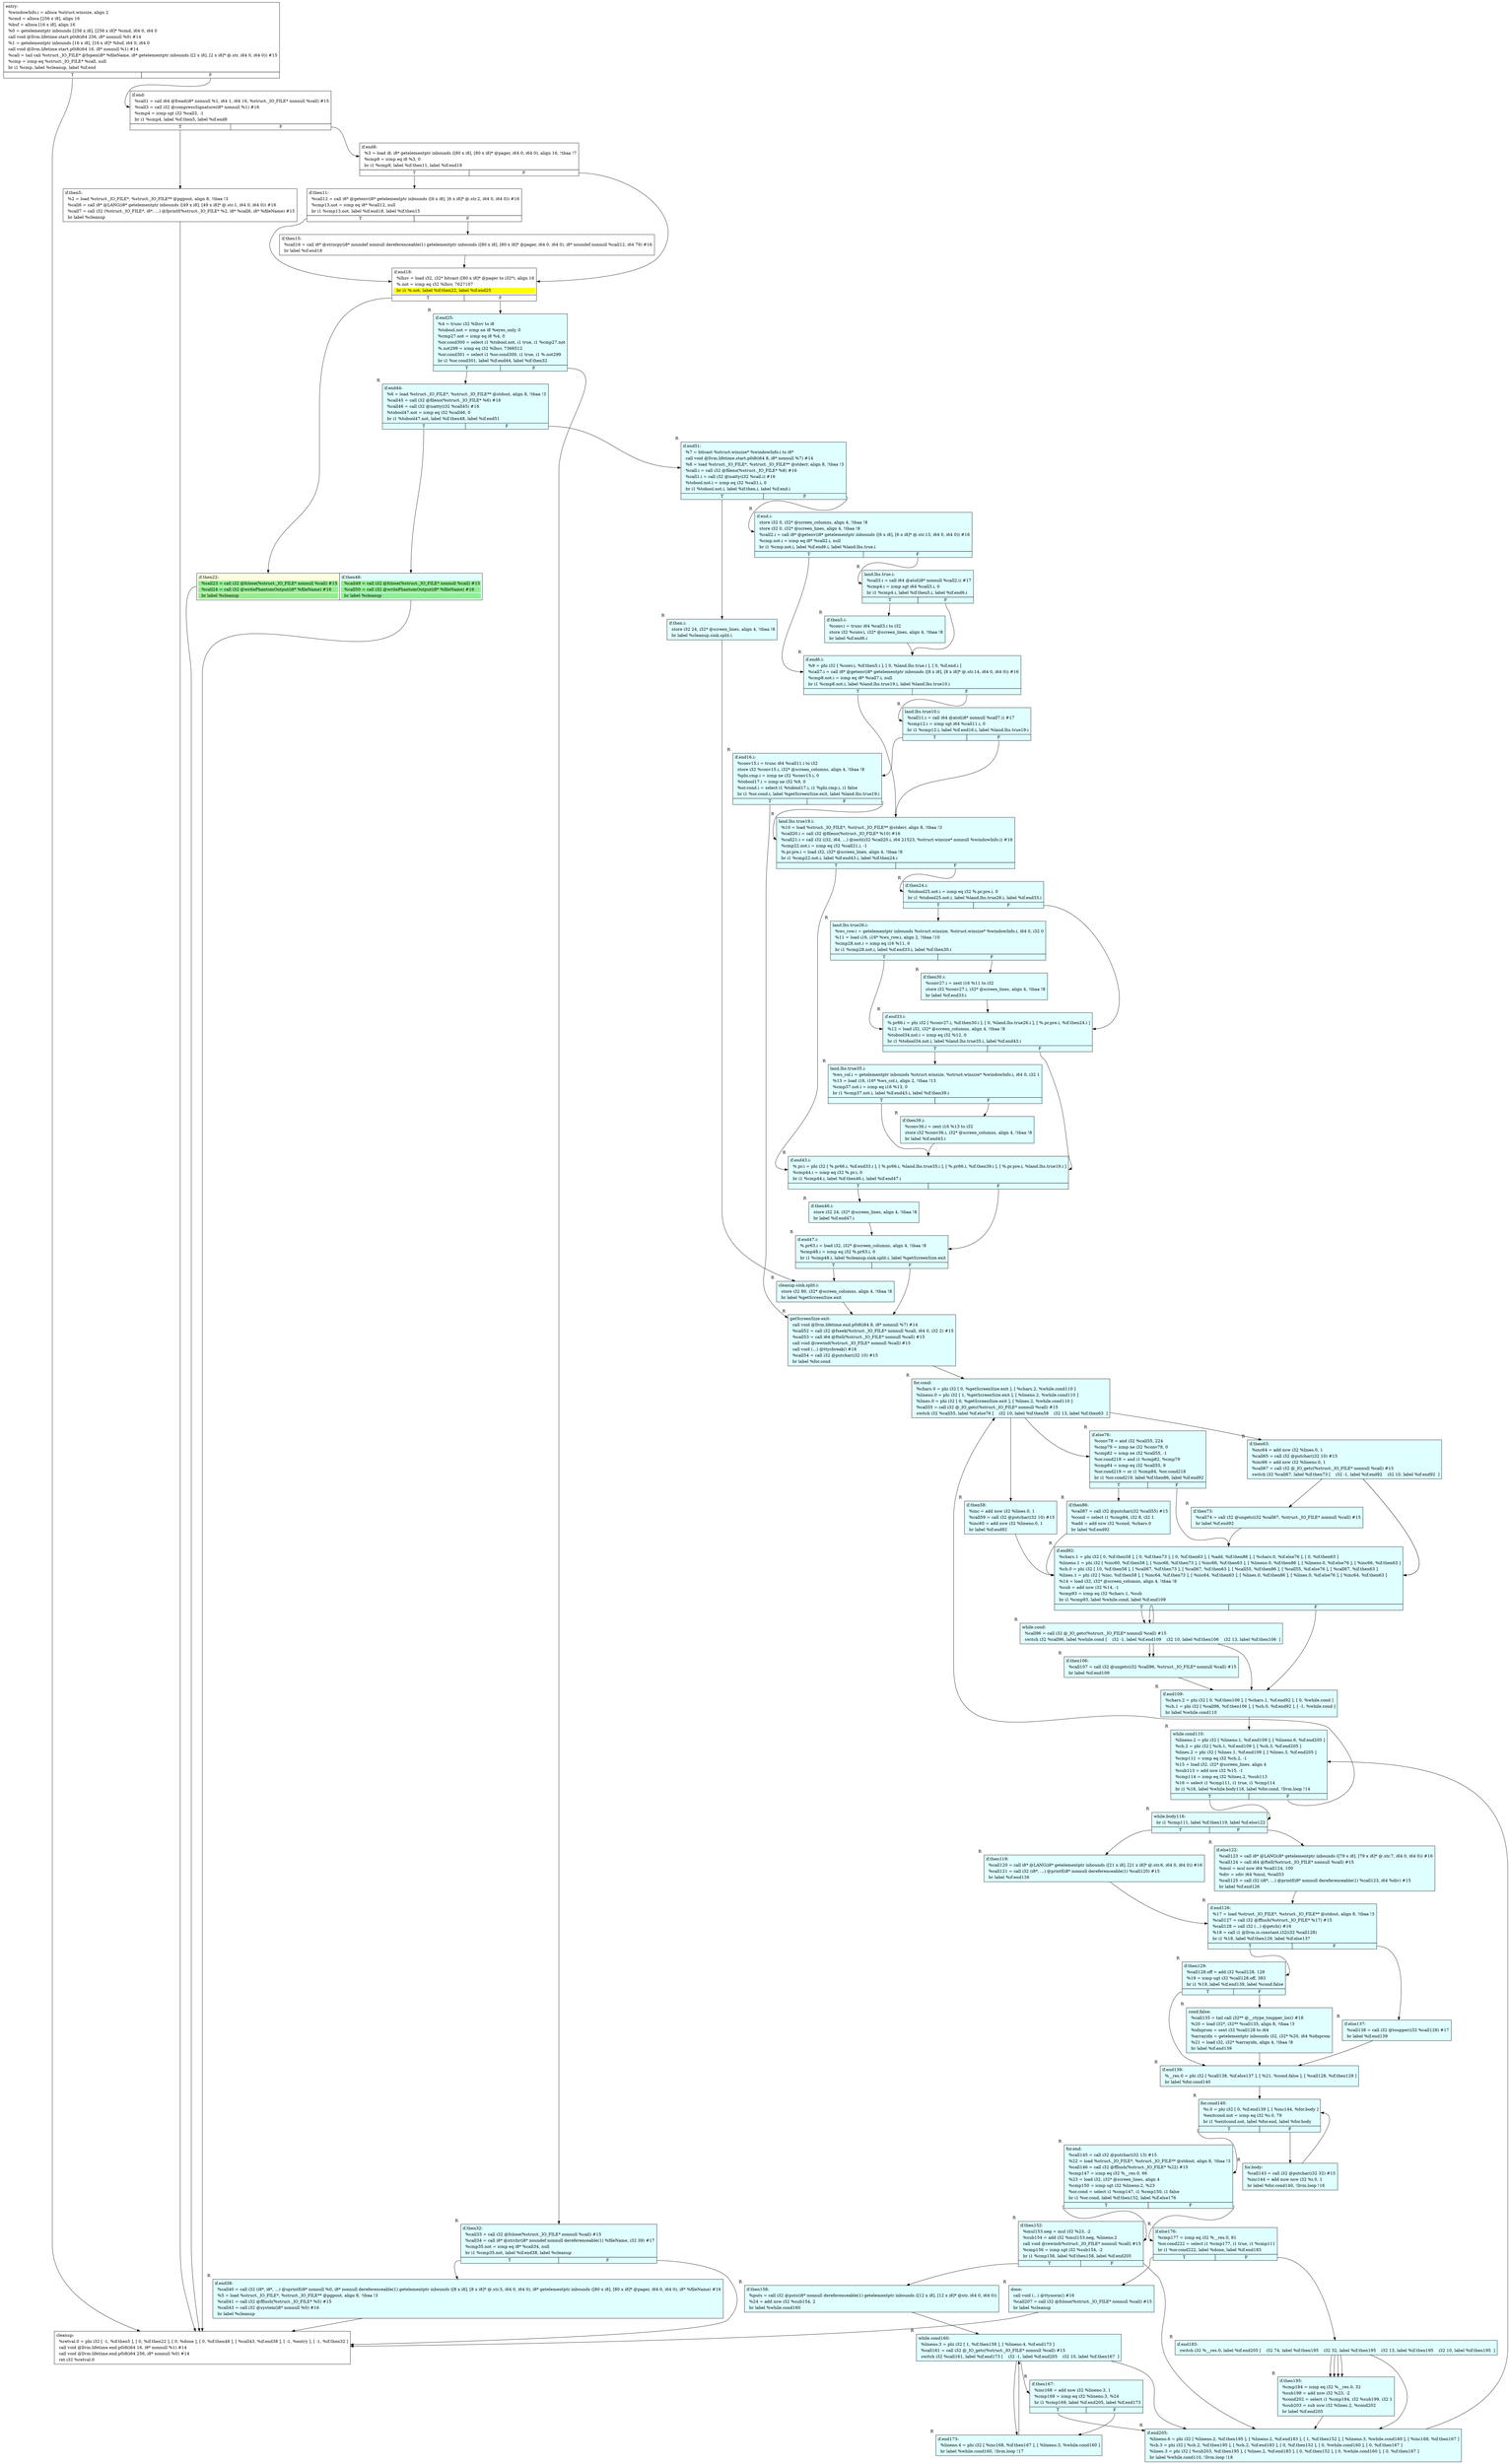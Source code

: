 digraph {
m_bb0 [shape = none, label  = <<table border="0" cellspacing="0">
<tr><td port="f1" border="1" colspan="2"><table bgcolor="LightYellow" border="0">
<tr><td align="left">if.then22:</td></tr>
<tr><td bgcolor="lightgreen" align="left">  %call23 = call i32 @fclose(%struct._IO_FILE* nonnull %call) #15</td></tr>
<tr><td bgcolor="lightgreen" align="left">  %call24 = call i32 @writePhantomOutput(i8* %fileName) #16</td></tr>
<tr><td bgcolor="lightgreen" align="left">  br label %cleanup</td></tr>
</table>
</td>
<td port="f2" border="1" colspan="2"><table bgcolor="LightCyan" border="0">
<tr><td align="left">if.then48:</td></tr>
<tr><td bgcolor="lightgreen" align="left">  %call49 = call i32 @fclose(%struct._IO_FILE* nonnull %call) #15</td></tr>
<tr><td bgcolor="lightgreen" align="left">  %call50 = call i32 @writePhantomOutput(i8* %fileName) #16</td></tr>
<tr><td bgcolor="lightgreen" align="left">  br label %cleanup</td></tr>
</table>
</td></tr>
</table>> ]
f_bb0 [shape = none, label  = <<table  border="0" cellspacing="0">
<tr><td port="f" border="1" colspan="2"><table border="0">
<tr><td align="left">entry:</td></tr>
<tr><td align="left">  %windowInfo.i = alloca %struct.winsize, align 2</td></tr>
<tr><td align="left">  %cmd = alloca [256 x i8], align 16</td></tr>
<tr><td align="left">  %buf = alloca [16 x i8], align 16</td></tr>
<tr><td align="left">  %0 = getelementptr inbounds [256 x i8], [256 x i8]* %cmd, i64 0, i64 0</td></tr>
<tr><td align="left">  call void @llvm.lifetime.start.p0i8(i64 256, i8* nonnull %0) #14</td></tr>
<tr><td align="left">  %1 = getelementptr inbounds [16 x i8], [16 x i8]* %buf, i64 0, i64 0</td></tr>
<tr><td align="left">  call void @llvm.lifetime.start.p0i8(i64 16, i8* nonnull %1) #14</td></tr>
<tr><td align="left">  %call = tail call %struct._IO_FILE* @fopen(i8* %fileName, i8* getelementptr inbounds ([2 x i8], [2 x i8]* @.str, i64 0, i64 0)) #15</td></tr>
<tr><td align="left">  %cmp = icmp eq %struct._IO_FILE* %call, null</td></tr>
<tr><td align="left">  br i1 %cmp, label %cleanup, label %if.end</td></tr>
</table>
</td></tr>
<tr><td border="1" port="fT">T</td><td border="1" port="fF">F</td></tr>
</table>> ]
f_bb1 [shape = none, label  = <<table  border="0" cellspacing="0">
<tr><td port="f" border="1" colspan="2"><table border="0">
<tr><td align="left">if.end:</td></tr>
<tr><td align="left">  %call1 = call i64 @fread(i8* nonnull %1, i64 1, i64 16, %struct._IO_FILE* nonnull %call) #15</td></tr>
<tr><td align="left">  %call3 = call i32 @compressSignature(i8* nonnull %1) #16</td></tr>
<tr><td align="left">  %cmp4 = icmp sgt i32 %call3, -1</td></tr>
<tr><td align="left">  br i1 %cmp4, label %if.then5, label %if.end8</td></tr>
</table>
</td></tr>
<tr><td border="1" port="fT">T</td><td border="1" port="fF">F</td></tr>
</table>> ]
f_bb2 [shape = none, label  = <<table  border="0" cellspacing="0">
<tr><td port="f" border="1"><table border="0">
<tr><td align="left">if.then5:</td></tr>
<tr><td align="left">  %2 = load %struct._IO_FILE*, %struct._IO_FILE** @pgpout, align 8, !tbaa !3</td></tr>
<tr><td align="left">  %call6 = call i8* @LANG(i8* getelementptr inbounds ([49 x i8], [49 x i8]* @.str.1, i64 0, i64 0)) #16</td></tr>
<tr><td align="left">  %call7 = call i32 (%struct._IO_FILE*, i8*, ...) @fprintf(%struct._IO_FILE* %2, i8* %call6, i8* %fileName) #15</td></tr>
<tr><td align="left">  br label %cleanup</td></tr>
</table>
</td></tr>
</table>> ]
f_bb3 [shape = none, label  = <<table  border="0" cellspacing="0">
<tr><td port="f" border="1" colspan="2"><table border="0">
<tr><td align="left">if.end8:</td></tr>
<tr><td align="left">  %3 = load i8, i8* getelementptr inbounds ([80 x i8], [80 x i8]* @pager, i64 0, i64 0), align 16, !tbaa !7</td></tr>
<tr><td align="left">  %cmp9 = icmp eq i8 %3, 0</td></tr>
<tr><td align="left">  br i1 %cmp9, label %if.then11, label %if.end18</td></tr>
</table>
</td></tr>
<tr><td border="1" port="fT">T</td><td border="1" port="fF">F</td></tr>
</table>> ]
f_bb4 [shape = none, label  = <<table  border="0" cellspacing="0">
<tr><td port="f" border="1" colspan="2"><table border="0">
<tr><td align="left">if.then11:</td></tr>
<tr><td align="left">  %call12 = call i8* @getenv(i8* getelementptr inbounds ([6 x i8], [6 x i8]* @.str.2, i64 0, i64 0)) #16</td></tr>
<tr><td align="left">  %cmp13.not = icmp eq i8* %call12, null</td></tr>
<tr><td align="left">  br i1 %cmp13.not, label %if.end18, label %if.then15</td></tr>
</table>
</td></tr>
<tr><td border="1" port="fT">T</td><td border="1" port="fF">F</td></tr>
</table>> ]
f_bb5 [shape = none, label  = <<table  border="0" cellspacing="0">
<tr><td port="f" border="1"><table border="0">
<tr><td align="left">if.then15:</td></tr>
<tr><td align="left">  %call16 = call i8* @strncpy(i8* noundef nonnull dereferenceable(1) getelementptr inbounds ([80 x i8], [80 x i8]* @pager, i64 0, i64 0), i8* noundef nonnull %call12, i64 79) #16</td></tr>
<tr><td align="left">  br label %if.end18</td></tr>
</table>
</td></tr>
</table>> ]
f_bb6 [shape = none, label  = <<table  border="0" cellspacing="0">
<tr><td port="f" border="1" colspan="2"><table border="0">
<tr><td align="left">if.end18:</td></tr>
<tr><td align="left">  %lhsv = load i32, i32* bitcast ([80 x i8]* @pager to i32*), align 16</td></tr>
<tr><td align="left">  %.not = icmp eq i32 %lhsv, 7627107</td></tr>
<tr><td bgcolor="yellow" align="left">  br i1 %.not, label %if.then22, label %if.end25</td></tr>
</table>
</td></tr>
<tr><td border="1" port="fT">T</td><td border="1" port="fF">F</td></tr>
</table>> ]
f_bb7 [shape = none,  xlabel="R", label  = <<table  bgcolor="LightCyan"  border="0" cellspacing="0">
<tr><td port="f" border="1" colspan="2"><table border="0">
<tr><td align="left">if.end25:</td></tr>
<tr><td align="left">  %4 = trunc i32 %lhsv to i8</td></tr>
<tr><td align="left">  %tobool.not = icmp ne i8 %eyes_only, 0</td></tr>
<tr><td align="left">  %cmp27.not = icmp eq i8 %4, 0</td></tr>
<tr><td align="left">  %or.cond300 = select i1 %tobool.not, i1 true, i1 %cmp27.not</td></tr>
<tr><td align="left">  %.not299 = icmp eq i32 %lhsv, 7366512</td></tr>
<tr><td align="left">  %or.cond301 = select i1 %or.cond300, i1 true, i1 %.not299</td></tr>
<tr><td align="left">  br i1 %or.cond301, label %if.end44, label %if.then32</td></tr>
</table>
</td></tr>
<tr><td border="1" port="fT">T</td><td border="1" port="fF">F</td></tr>
</table>> ]
f_bb8 [shape = none,  xlabel="R", label  = <<table  bgcolor="LightCyan"  border="0" cellspacing="0">
<tr><td port="f" border="1" colspan="2"><table border="0">
<tr><td align="left">if.then32:</td></tr>
<tr><td align="left">  %call33 = call i32 @fclose(%struct._IO_FILE* nonnull %call) #15</td></tr>
<tr><td align="left">  %call34 = call i8* @strchr(i8* noundef nonnull dereferenceable(1) %fileName, i32 39) #17</td></tr>
<tr><td align="left">  %cmp35.not = icmp eq i8* %call34, null</td></tr>
<tr><td align="left">  br i1 %cmp35.not, label %if.end38, label %cleanup</td></tr>
</table>
</td></tr>
<tr><td border="1" port="fT">T</td><td border="1" port="fF">F</td></tr>
</table>> ]
f_bb9 [shape = none,  xlabel="R", label  = <<table  bgcolor="LightCyan"  border="0" cellspacing="0">
<tr><td port="f" border="1"><table border="0">
<tr><td align="left">if.end38:</td></tr>
<tr><td align="left">  %call40 = call i32 (i8*, i8*, ...) @sprintf(i8* nonnull %0, i8* nonnull dereferenceable(1) getelementptr inbounds ([8 x i8], [8 x i8]* @.str.5, i64 0, i64 0), i8* getelementptr inbounds ([80 x i8], [80 x i8]* @pager, i64 0, i64 0), i8* %fileName) #16</td></tr>
<tr><td align="left">  %5 = load %struct._IO_FILE*, %struct._IO_FILE** @pgpout, align 8, !tbaa !3</td></tr>
<tr><td align="left">  %call41 = call i32 @fflush(%struct._IO_FILE* %5) #15</td></tr>
<tr><td align="left">  %call43 = call i32 @system(i8* nonnull %0) #16</td></tr>
<tr><td align="left">  br label %cleanup</td></tr>
</table>
</td></tr>
</table>> ]
f_bb10 [shape = none,  xlabel="R", label  = <<table  bgcolor="LightCyan"  border="0" cellspacing="0">
<tr><td port="f" border="1" colspan="2"><table border="0">
<tr><td align="left">if.end44:</td></tr>
<tr><td align="left">  %6 = load %struct._IO_FILE*, %struct._IO_FILE** @stdout, align 8, !tbaa !3</td></tr>
<tr><td align="left">  %call45 = call i32 @fileno(%struct._IO_FILE* %6) #16</td></tr>
<tr><td align="left">  %call46 = call i32 @isatty(i32 %call45) #16</td></tr>
<tr><td align="left">  %tobool47.not = icmp eq i32 %call46, 0</td></tr>
<tr><td align="left">  br i1 %tobool47.not, label %if.then48, label %if.end51</td></tr>
</table>
</td></tr>
<tr><td border="1" port="fT">T</td><td border="1" port="fF">F</td></tr>
</table>> ]
f_bb11 [shape = none,  xlabel="R", label  = <<table  bgcolor="LightCyan"  border="0" cellspacing="0">
<tr><td port="f" border="1" colspan="2"><table border="0">
<tr><td align="left">if.end51:</td></tr>
<tr><td align="left">  %7 = bitcast %struct.winsize* %windowInfo.i to i8*</td></tr>
<tr><td align="left">  call void @llvm.lifetime.start.p0i8(i64 8, i8* nonnull %7) #14</td></tr>
<tr><td align="left">  %8 = load %struct._IO_FILE*, %struct._IO_FILE** @stderr, align 8, !tbaa !3</td></tr>
<tr><td align="left">  %call.i = call i32 @fileno(%struct._IO_FILE* %8) #16</td></tr>
<tr><td align="left">  %call1.i = call i32 @isatty(i32 %call.i) #16</td></tr>
<tr><td align="left">  %tobool.not.i = icmp eq i32 %call1.i, 0</td></tr>
<tr><td align="left">  br i1 %tobool.not.i, label %if.then.i, label %if.end.i</td></tr>
</table>
</td></tr>
<tr><td border="1" port="fT">T</td><td border="1" port="fF">F</td></tr>
</table>> ]
f_bb12 [shape = none,  xlabel="R", label  = <<table  bgcolor="LightCyan"  border="0" cellspacing="0">
<tr><td port="f" border="1"><table border="0">
<tr><td align="left">if.then.i:</td></tr>
<tr><td align="left">  store i32 24, i32* @screen_lines, align 4, !tbaa !8</td></tr>
<tr><td align="left">  br label %cleanup.sink.split.i</td></tr>
</table>
</td></tr>
</table>> ]
f_bb13 [shape = none,  xlabel="R", label  = <<table  bgcolor="LightCyan"  border="0" cellspacing="0">
<tr><td port="f" border="1" colspan="2"><table border="0">
<tr><td align="left">if.end.i:</td></tr>
<tr><td align="left">  store i32 0, i32* @screen_columns, align 4, !tbaa !8</td></tr>
<tr><td align="left">  store i32 0, i32* @screen_lines, align 4, !tbaa !8</td></tr>
<tr><td align="left">  %call2.i = call i8* @getenv(i8* getelementptr inbounds ([6 x i8], [6 x i8]* @.str.13, i64 0, i64 0)) #16</td></tr>
<tr><td align="left">  %cmp.not.i = icmp eq i8* %call2.i, null</td></tr>
<tr><td align="left">  br i1 %cmp.not.i, label %if.end6.i, label %land.lhs.true.i</td></tr>
</table>
</td></tr>
<tr><td border="1" port="fT">T</td><td border="1" port="fF">F</td></tr>
</table>> ]
f_bb14 [shape = none,  xlabel="R", label  = <<table  bgcolor="LightCyan"  border="0" cellspacing="0">
<tr><td port="f" border="1" colspan="2"><table border="0">
<tr><td align="left">land.lhs.true.i:</td></tr>
<tr><td align="left">  %call3.i = call i64 @atol(i8* nonnull %call2.i) #17</td></tr>
<tr><td align="left">  %cmp4.i = icmp sgt i64 %call3.i, 0</td></tr>
<tr><td align="left">  br i1 %cmp4.i, label %if.then5.i, label %if.end6.i</td></tr>
</table>
</td></tr>
<tr><td border="1" port="fT">T</td><td border="1" port="fF">F</td></tr>
</table>> ]
f_bb15 [shape = none,  xlabel="R", label  = <<table  bgcolor="LightCyan"  border="0" cellspacing="0">
<tr><td port="f" border="1"><table border="0">
<tr><td align="left">if.then5.i:</td></tr>
<tr><td align="left">  %conv.i = trunc i64 %call3.i to i32</td></tr>
<tr><td align="left">  store i32 %conv.i, i32* @screen_lines, align 4, !tbaa !8</td></tr>
<tr><td align="left">  br label %if.end6.i</td></tr>
</table>
</td></tr>
</table>> ]
f_bb16 [shape = none,  xlabel="R", label  = <<table  bgcolor="LightCyan"  border="0" cellspacing="0">
<tr><td port="f" border="1" colspan="2"><table border="0">
<tr><td align="left">if.end6.i:</td></tr>
<tr><td align="left">  %9 = phi i32 [ %conv.i, %if.then5.i ], [ 0, %land.lhs.true.i ], [ 0, %if.end.i ]</td></tr>
<tr><td align="left">  %call7.i = call i8* @getenv(i8* getelementptr inbounds ([8 x i8], [8 x i8]* @.str.14, i64 0, i64 0)) #16</td></tr>
<tr><td align="left">  %cmp8.not.i = icmp eq i8* %call7.i, null</td></tr>
<tr><td align="left">  br i1 %cmp8.not.i, label %land.lhs.true19.i, label %land.lhs.true10.i</td></tr>
</table>
</td></tr>
<tr><td border="1" port="fT">T</td><td border="1" port="fF">F</td></tr>
</table>> ]
f_bb17 [shape = none,  xlabel="R", label  = <<table  bgcolor="LightCyan"  border="0" cellspacing="0">
<tr><td port="f" border="1" colspan="2"><table border="0">
<tr><td align="left">land.lhs.true10.i:</td></tr>
<tr><td align="left">  %call11.i = call i64 @atol(i8* nonnull %call7.i) #17</td></tr>
<tr><td align="left">  %cmp12.i = icmp sgt i64 %call11.i, 0</td></tr>
<tr><td align="left">  br i1 %cmp12.i, label %if.end16.i, label %land.lhs.true19.i</td></tr>
</table>
</td></tr>
<tr><td border="1" port="fT">T</td><td border="1" port="fF">F</td></tr>
</table>> ]
f_bb18 [shape = none,  xlabel="R", label  = <<table  bgcolor="LightCyan"  border="0" cellspacing="0">
<tr><td port="f" border="1" colspan="2"><table border="0">
<tr><td align="left">if.end16.i:</td></tr>
<tr><td align="left">  %conv15.i = trunc i64 %call11.i to i32</td></tr>
<tr><td align="left">  store i32 %conv15.i, i32* @screen_columns, align 4, !tbaa !8</td></tr>
<tr><td align="left">  %phi.cmp.i = icmp ne i32 %conv15.i, 0</td></tr>
<tr><td align="left">  %tobool17.i = icmp ne i32 %9, 0</td></tr>
<tr><td align="left">  %or.cond.i = select i1 %tobool17.i, i1 %phi.cmp.i, i1 false</td></tr>
<tr><td align="left">  br i1 %or.cond.i, label %getScreenSize.exit, label %land.lhs.true19.i</td></tr>
</table>
</td></tr>
<tr><td border="1" port="fT">T</td><td border="1" port="fF">F</td></tr>
</table>> ]
f_bb19 [shape = none,  xlabel="R", label  = <<table  bgcolor="LightCyan"  border="0" cellspacing="0">
<tr><td port="f" border="1" colspan="2"><table border="0">
<tr><td align="left">land.lhs.true19.i:</td></tr>
<tr><td align="left">  %10 = load %struct._IO_FILE*, %struct._IO_FILE** @stderr, align 8, !tbaa !3</td></tr>
<tr><td align="left">  %call20.i = call i32 @fileno(%struct._IO_FILE* %10) #16</td></tr>
<tr><td align="left">  %call21.i = call i32 (i32, i64, ...) @ioctl(i32 %call20.i, i64 21523, %struct.winsize* nonnull %windowInfo.i) #16</td></tr>
<tr><td align="left">  %cmp22.not.i = icmp eq i32 %call21.i, -1</td></tr>
<tr><td align="left">  %.pr.pre.i = load i32, i32* @screen_lines, align 4, !tbaa !8</td></tr>
<tr><td align="left">  br i1 %cmp22.not.i, label %if.end43.i, label %if.then24.i</td></tr>
</table>
</td></tr>
<tr><td border="1" port="fT">T</td><td border="1" port="fF">F</td></tr>
</table>> ]
f_bb20 [shape = none,  xlabel="R", label  = <<table  bgcolor="LightCyan"  border="0" cellspacing="0">
<tr><td port="f" border="1" colspan="2"><table border="0">
<tr><td align="left">if.then24.i:</td></tr>
<tr><td align="left">  %tobool25.not.i = icmp eq i32 %.pr.pre.i, 0</td></tr>
<tr><td align="left">  br i1 %tobool25.not.i, label %land.lhs.true26.i, label %if.end33.i</td></tr>
</table>
</td></tr>
<tr><td border="1" port="fT">T</td><td border="1" port="fF">F</td></tr>
</table>> ]
f_bb21 [shape = none,  xlabel="R", label  = <<table  bgcolor="LightCyan"  border="0" cellspacing="0">
<tr><td port="f" border="1" colspan="2"><table border="0">
<tr><td align="left">land.lhs.true26.i:</td></tr>
<tr><td align="left">  %ws_row.i = getelementptr inbounds %struct.winsize, %struct.winsize* %windowInfo.i, i64 0, i32 0</td></tr>
<tr><td align="left">  %11 = load i16, i16* %ws_row.i, align 2, !tbaa !10</td></tr>
<tr><td align="left">  %cmp28.not.i = icmp eq i16 %11, 0</td></tr>
<tr><td align="left">  br i1 %cmp28.not.i, label %if.end33.i, label %if.then30.i</td></tr>
</table>
</td></tr>
<tr><td border="1" port="fT">T</td><td border="1" port="fF">F</td></tr>
</table>> ]
f_bb22 [shape = none,  xlabel="R", label  = <<table  bgcolor="LightCyan"  border="0" cellspacing="0">
<tr><td port="f" border="1"><table border="0">
<tr><td align="left">if.then30.i:</td></tr>
<tr><td align="left">  %conv27.i = zext i16 %11 to i32</td></tr>
<tr><td align="left">  store i32 %conv27.i, i32* @screen_lines, align 4, !tbaa !8</td></tr>
<tr><td align="left">  br label %if.end33.i</td></tr>
</table>
</td></tr>
</table>> ]
f_bb23 [shape = none,  xlabel="R", label  = <<table  bgcolor="LightCyan"  border="0" cellspacing="0">
<tr><td port="f" border="1" colspan="2"><table border="0">
<tr><td align="left">if.end33.i:</td></tr>
<tr><td align="left">  %.pr66.i = phi i32 [ %conv27.i, %if.then30.i ], [ 0, %land.lhs.true26.i ], [ %.pr.pre.i, %if.then24.i ]</td></tr>
<tr><td align="left">  %12 = load i32, i32* @screen_columns, align 4, !tbaa !8</td></tr>
<tr><td align="left">  %tobool34.not.i = icmp eq i32 %12, 0</td></tr>
<tr><td align="left">  br i1 %tobool34.not.i, label %land.lhs.true35.i, label %if.end43.i</td></tr>
</table>
</td></tr>
<tr><td border="1" port="fT">T</td><td border="1" port="fF">F</td></tr>
</table>> ]
f_bb24 [shape = none,  xlabel="R", label  = <<table  bgcolor="LightCyan"  border="0" cellspacing="0">
<tr><td port="f" border="1" colspan="2"><table border="0">
<tr><td align="left">land.lhs.true35.i:</td></tr>
<tr><td align="left">  %ws_col.i = getelementptr inbounds %struct.winsize, %struct.winsize* %windowInfo.i, i64 0, i32 1</td></tr>
<tr><td align="left">  %13 = load i16, i16* %ws_col.i, align 2, !tbaa !13</td></tr>
<tr><td align="left">  %cmp37.not.i = icmp eq i16 %13, 0</td></tr>
<tr><td align="left">  br i1 %cmp37.not.i, label %if.end43.i, label %if.then39.i</td></tr>
</table>
</td></tr>
<tr><td border="1" port="fT">T</td><td border="1" port="fF">F</td></tr>
</table>> ]
f_bb25 [shape = none,  xlabel="R", label  = <<table  bgcolor="LightCyan"  border="0" cellspacing="0">
<tr><td port="f" border="1"><table border="0">
<tr><td align="left">if.then39.i:</td></tr>
<tr><td align="left">  %conv36.i = zext i16 %13 to i32</td></tr>
<tr><td align="left">  store i32 %conv36.i, i32* @screen_columns, align 4, !tbaa !8</td></tr>
<tr><td align="left">  br label %if.end43.i</td></tr>
</table>
</td></tr>
</table>> ]
f_bb26 [shape = none,  xlabel="R", label  = <<table  bgcolor="LightCyan"  border="0" cellspacing="0">
<tr><td port="f" border="1" colspan="2"><table border="0">
<tr><td align="left">if.end43.i:</td></tr>
<tr><td align="left">  %.pr.i = phi i32 [ %.pr66.i, %if.end33.i ], [ %.pr66.i, %land.lhs.true35.i ], [ %.pr66.i, %if.then39.i ], [ %.pr.pre.i, %land.lhs.true19.i ]</td></tr>
<tr><td align="left">  %cmp44.i = icmp eq i32 %.pr.i, 0</td></tr>
<tr><td align="left">  br i1 %cmp44.i, label %if.then46.i, label %if.end47.i</td></tr>
</table>
</td></tr>
<tr><td border="1" port="fT">T</td><td border="1" port="fF">F</td></tr>
</table>> ]
f_bb27 [shape = none,  xlabel="R", label  = <<table  bgcolor="LightCyan"  border="0" cellspacing="0">
<tr><td port="f" border="1"><table border="0">
<tr><td align="left">if.then46.i:</td></tr>
<tr><td align="left">  store i32 24, i32* @screen_lines, align 4, !tbaa !8</td></tr>
<tr><td align="left">  br label %if.end47.i</td></tr>
</table>
</td></tr>
</table>> ]
f_bb28 [shape = none,  xlabel="R", label  = <<table  bgcolor="LightCyan"  border="0" cellspacing="0">
<tr><td port="f" border="1" colspan="2"><table border="0">
<tr><td align="left">if.end47.i:</td></tr>
<tr><td align="left">  %.pr63.i = load i32, i32* @screen_columns, align 4, !tbaa !8</td></tr>
<tr><td align="left">  %cmp48.i = icmp eq i32 %.pr63.i, 0</td></tr>
<tr><td align="left">  br i1 %cmp48.i, label %cleanup.sink.split.i, label %getScreenSize.exit</td></tr>
</table>
</td></tr>
<tr><td border="1" port="fT">T</td><td border="1" port="fF">F</td></tr>
</table>> ]
f_bb29 [shape = none,  xlabel="R", label  = <<table  bgcolor="LightCyan"  border="0" cellspacing="0">
<tr><td port="f" border="1"><table border="0">
<tr><td align="left">cleanup.sink.split.i:</td></tr>
<tr><td align="left">  store i32 80, i32* @screen_columns, align 4, !tbaa !8</td></tr>
<tr><td align="left">  br label %getScreenSize.exit</td></tr>
</table>
</td></tr>
</table>> ]
f_bb30 [shape = none,  xlabel="R", label  = <<table  bgcolor="LightCyan"  border="0" cellspacing="0">
<tr><td port="f" border="1"><table border="0">
<tr><td align="left">getScreenSize.exit:</td></tr>
<tr><td align="left">  call void @llvm.lifetime.end.p0i8(i64 8, i8* nonnull %7) #14</td></tr>
<tr><td align="left">  %call52 = call i32 @fseek(%struct._IO_FILE* nonnull %call, i64 0, i32 2) #15</td></tr>
<tr><td align="left">  %call53 = call i64 @ftell(%struct._IO_FILE* nonnull %call) #15</td></tr>
<tr><td align="left">  call void @rewind(%struct._IO_FILE* nonnull %call) #15</td></tr>
<tr><td align="left">  call void (...) @ttycbreak() #16</td></tr>
<tr><td align="left">  %call54 = call i32 @putchar(i32 10) #15</td></tr>
<tr><td align="left">  br label %for.cond</td></tr>
</table>
</td></tr>
</table>> ]
f_bb31 [shape = none,  xlabel="R", label  = <<table  bgcolor="LightCyan"  border="0" cellspacing="0">
<tr><td port="f" border="1"><table border="0">
<tr><td align="left">for.cond:</td></tr>
<tr><td align="left">  %chars.0 = phi i32 [ 0, %getScreenSize.exit ], [ %chars.2, %while.cond110 ]</td></tr>
<tr><td align="left">  %lineno.0 = phi i32 [ 1, %getScreenSize.exit ], [ %lineno.2, %while.cond110 ]</td></tr>
<tr><td align="left">  %lines.0 = phi i32 [ 0, %getScreenSize.exit ], [ %lines.2, %while.cond110 ]</td></tr>
<tr><td align="left">  %call55 = call i32 @_IO_getc(%struct._IO_FILE* nonnull %call) #15</td></tr>
<tr><td align="left">  switch i32 %call55, label %if.else76 [
    i32 10, label %if.then58
    i32 13, label %if.then63
  ]</td></tr>
</table>
</td></tr>
</table>> ]
f_bb32 [shape = none,  xlabel="R", label  = <<table  bgcolor="LightCyan"  border="0" cellspacing="0">
<tr><td port="f" border="1"><table border="0">
<tr><td align="left">if.then58:</td></tr>
<tr><td align="left">  %inc = add nsw i32 %lines.0, 1</td></tr>
<tr><td align="left">  %call59 = call i32 @putchar(i32 10) #15</td></tr>
<tr><td align="left">  %inc60 = add nsw i32 %lineno.0, 1</td></tr>
<tr><td align="left">  br label %if.end92</td></tr>
</table>
</td></tr>
</table>> ]
f_bb33 [shape = none,  xlabel="R", label  = <<table  bgcolor="LightCyan"  border="0" cellspacing="0">
<tr><td port="f" border="1"><table border="0">
<tr><td align="left">if.then63:</td></tr>
<tr><td align="left">  %inc64 = add nsw i32 %lines.0, 1</td></tr>
<tr><td align="left">  %call65 = call i32 @putchar(i32 10) #15</td></tr>
<tr><td align="left">  %inc66 = add nsw i32 %lineno.0, 1</td></tr>
<tr><td align="left">  %call67 = call i32 @_IO_getc(%struct._IO_FILE* nonnull %call) #15</td></tr>
<tr><td align="left">  switch i32 %call67, label %if.then73 [
    i32 -1, label %if.end92
    i32 10, label %if.end92
  ]</td></tr>
</table>
</td></tr>
</table>> ]
f_bb34 [shape = none,  xlabel="R", label  = <<table  bgcolor="LightCyan"  border="0" cellspacing="0">
<tr><td port="f" border="1"><table border="0">
<tr><td align="left">if.then73:</td></tr>
<tr><td align="left">  %call74 = call i32 @ungetc(i32 %call67, %struct._IO_FILE* nonnull %call) #15</td></tr>
<tr><td align="left">  br label %if.end92</td></tr>
</table>
</td></tr>
</table>> ]
f_bb35 [shape = none,  xlabel="R", label  = <<table  bgcolor="LightCyan"  border="0" cellspacing="0">
<tr><td port="f" border="1" colspan="2"><table border="0">
<tr><td align="left">if.else76:</td></tr>
<tr><td align="left">  %conv78 = and i32 %call55, 224</td></tr>
<tr><td align="left">  %cmp79 = icmp ne i32 %conv78, 0</td></tr>
<tr><td align="left">  %cmp82 = icmp ne i32 %call55, -1</td></tr>
<tr><td align="left">  %or.cond218 = and i1 %cmp82, %cmp79</td></tr>
<tr><td align="left">  %cmp84 = icmp eq i32 %call55, 9</td></tr>
<tr><td align="left">  %or.cond219 = or i1 %cmp84, %or.cond218</td></tr>
<tr><td align="left">  br i1 %or.cond219, label %if.then86, label %if.end92</td></tr>
</table>
</td></tr>
<tr><td border="1" port="fT">T</td><td border="1" port="fF">F</td></tr>
</table>> ]
f_bb36 [shape = none,  xlabel="R", label  = <<table  bgcolor="LightCyan"  border="0" cellspacing="0">
<tr><td port="f" border="1"><table border="0">
<tr><td align="left">if.then86:</td></tr>
<tr><td align="left">  %call87 = call i32 @putchar(i32 %call55) #15</td></tr>
<tr><td align="left">  %cond = select i1 %cmp84, i32 8, i32 1</td></tr>
<tr><td align="left">  %add = add nsw i32 %cond, %chars.0</td></tr>
<tr><td align="left">  br label %if.end92</td></tr>
</table>
</td></tr>
</table>> ]
f_bb37 [shape = none,  xlabel="R", label  = <<table  bgcolor="LightCyan"  border="0" cellspacing="0">
<tr><td port="f" border="1" colspan="2"><table border="0">
<tr><td align="left">if.end92:</td></tr>
<tr><td align="left">  %chars.1 = phi i32 [ 0, %if.then58 ], [ 0, %if.then73 ], [ 0, %if.then63 ], [ %add, %if.then86 ], [ %chars.0, %if.else76 ], [ 0, %if.then63 ]</td></tr>
<tr><td align="left">  %lineno.1 = phi i32 [ %inc60, %if.then58 ], [ %inc66, %if.then73 ], [ %inc66, %if.then63 ], [ %lineno.0, %if.then86 ], [ %lineno.0, %if.else76 ], [ %inc66, %if.then63 ]</td></tr>
<tr><td align="left">  %ch.0 = phi i32 [ 10, %if.then58 ], [ %call67, %if.then73 ], [ %call67, %if.then63 ], [ %call55, %if.then86 ], [ %call55, %if.else76 ], [ %call67, %if.then63 ]</td></tr>
<tr><td align="left">  %lines.1 = phi i32 [ %inc, %if.then58 ], [ %inc64, %if.then73 ], [ %inc64, %if.then63 ], [ %lines.0, %if.then86 ], [ %lines.0, %if.else76 ], [ %inc64, %if.then63 ]</td></tr>
<tr><td align="left">  %14 = load i32, i32* @screen_columns, align 4, !tbaa !8</td></tr>
<tr><td align="left">  %sub = add nsw i32 %14, -1</td></tr>
<tr><td align="left">  %cmp93 = icmp eq i32 %chars.1, %sub</td></tr>
<tr><td align="left">  br i1 %cmp93, label %while.cond, label %if.end109</td></tr>
</table>
</td></tr>
<tr><td border="1" port="fT">T</td><td border="1" port="fF">F</td></tr>
</table>> ]
f_bb38 [shape = none,  xlabel="R", label  = <<table  bgcolor="LightCyan"  border="0" cellspacing="0">
<tr><td port="f" border="1"><table border="0">
<tr><td align="left">while.cond:</td></tr>
<tr><td align="left">  %call96 = call i32 @_IO_getc(%struct._IO_FILE* nonnull %call) #15</td></tr>
<tr><td align="left">  switch i32 %call96, label %while.cond [
    i32 -1, label %if.end109
    i32 10, label %if.then106
    i32 13, label %if.then106
  ]</td></tr>
</table>
</td></tr>
</table>> ]
f_bb39 [shape = none,  xlabel="R", label  = <<table  bgcolor="LightCyan"  border="0" cellspacing="0">
<tr><td port="f" border="1"><table border="0">
<tr><td align="left">if.then106:</td></tr>
<tr><td align="left">  %call107 = call i32 @ungetc(i32 %call96, %struct._IO_FILE* nonnull %call) #15</td></tr>
<tr><td align="left">  br label %if.end109</td></tr>
</table>
</td></tr>
</table>> ]
f_bb40 [shape = none,  xlabel="R", label  = <<table  bgcolor="LightCyan"  border="0" cellspacing="0">
<tr><td port="f" border="1"><table border="0">
<tr><td align="left">if.end109:</td></tr>
<tr><td align="left">  %chars.2 = phi i32 [ 0, %if.then106 ], [ %chars.1, %if.end92 ], [ 0, %while.cond ]</td></tr>
<tr><td align="left">  %ch.1 = phi i32 [ %call96, %if.then106 ], [ %ch.0, %if.end92 ], [ -1, %while.cond ]</td></tr>
<tr><td align="left">  br label %while.cond110</td></tr>
</table>
</td></tr>
</table>> ]
f_bb41 [shape = none,  xlabel="R", label  = <<table  bgcolor="LightCyan"  border="0" cellspacing="0">
<tr><td port="f" border="1" colspan="2"><table border="0">
<tr><td align="left">while.cond110:</td></tr>
<tr><td align="left">  %lineno.2 = phi i32 [ %lineno.1, %if.end109 ], [ %lineno.6, %if.end205 ]</td></tr>
<tr><td align="left">  %ch.2 = phi i32 [ %ch.1, %if.end109 ], [ %ch.3, %if.end205 ]</td></tr>
<tr><td align="left">  %lines.2 = phi i32 [ %lines.1, %if.end109 ], [ %lines.3, %if.end205 ]</td></tr>
<tr><td align="left">  %cmp111 = icmp eq i32 %ch.2, -1</td></tr>
<tr><td align="left">  %15 = load i32, i32* @screen_lines, align 4</td></tr>
<tr><td align="left">  %sub113 = add nsw i32 %15, -1</td></tr>
<tr><td align="left">  %cmp114 = icmp eq i32 %lines.2, %sub113</td></tr>
<tr><td align="left">  %16 = select i1 %cmp111, i1 true, i1 %cmp114</td></tr>
<tr><td align="left">  br i1 %16, label %while.body116, label %for.cond, !llvm.loop !14</td></tr>
</table>
</td></tr>
<tr><td border="1" port="fT">T</td><td border="1" port="fF">F</td></tr>
</table>> ]
f_bb42 [shape = none,  xlabel="R", label  = <<table  bgcolor="LightCyan"  border="0" cellspacing="0">
<tr><td port="f" border="1" colspan="2"><table border="0">
<tr><td align="left">while.body116:</td></tr>
<tr><td align="left">  br i1 %cmp111, label %if.then119, label %if.else122</td></tr>
</table>
</td></tr>
<tr><td border="1" port="fT">T</td><td border="1" port="fF">F</td></tr>
</table>> ]
f_bb43 [shape = none,  xlabel="R", label  = <<table  bgcolor="LightCyan"  border="0" cellspacing="0">
<tr><td port="f" border="1"><table border="0">
<tr><td align="left">if.then119:</td></tr>
<tr><td align="left">  %call120 = call i8* @LANG(i8* getelementptr inbounds ([21 x i8], [21 x i8]* @.str.6, i64 0, i64 0)) #16</td></tr>
<tr><td align="left">  %call121 = call i32 (i8*, ...) @printf(i8* nonnull dereferenceable(1) %call120) #15</td></tr>
<tr><td align="left">  br label %if.end126</td></tr>
</table>
</td></tr>
</table>> ]
f_bb44 [shape = none,  xlabel="R", label  = <<table  bgcolor="LightCyan"  border="0" cellspacing="0">
<tr><td port="f" border="1"><table border="0">
<tr><td align="left">if.else122:</td></tr>
<tr><td align="left">  %call123 = call i8* @LANG(i8* getelementptr inbounds ([79 x i8], [79 x i8]* @.str.7, i64 0, i64 0)) #16</td></tr>
<tr><td align="left">  %call124 = call i64 @ftell(%struct._IO_FILE* nonnull %call) #15</td></tr>
<tr><td align="left">  %mul = mul nsw i64 %call124, 100</td></tr>
<tr><td align="left">  %div = sdiv i64 %mul, %call53</td></tr>
<tr><td align="left">  %call125 = call i32 (i8*, ...) @printf(i8* nonnull dereferenceable(1) %call123, i64 %div) #15</td></tr>
<tr><td align="left">  br label %if.end126</td></tr>
</table>
</td></tr>
</table>> ]
f_bb45 [shape = none,  xlabel="R", label  = <<table  bgcolor="LightCyan"  border="0" cellspacing="0">
<tr><td port="f" border="1" colspan="2"><table border="0">
<tr><td align="left">if.end126:</td></tr>
<tr><td align="left">  %17 = load %struct._IO_FILE*, %struct._IO_FILE** @stdout, align 8, !tbaa !3</td></tr>
<tr><td align="left">  %call127 = call i32 @fflush(%struct._IO_FILE* %17) #15</td></tr>
<tr><td align="left">  %call128 = call i32 (...) @getch() #16</td></tr>
<tr><td align="left">  %18 = call i1 @llvm.is.constant.i32(i32 %call128)</td></tr>
<tr><td align="left">  br i1 %18, label %if.then129, label %if.else137</td></tr>
</table>
</td></tr>
<tr><td border="1" port="fT">T</td><td border="1" port="fF">F</td></tr>
</table>> ]
f_bb46 [shape = none,  xlabel="R", label  = <<table  bgcolor="LightCyan"  border="0" cellspacing="0">
<tr><td port="f" border="1" colspan="2"><table border="0">
<tr><td align="left">if.then129:</td></tr>
<tr><td align="left">  %call128.off = add i32 %call128, 128</td></tr>
<tr><td align="left">  %19 = icmp ugt i32 %call128.off, 383</td></tr>
<tr><td align="left">  br i1 %19, label %if.end139, label %cond.false</td></tr>
</table>
</td></tr>
<tr><td border="1" port="fT">T</td><td border="1" port="fF">F</td></tr>
</table>> ]
f_bb47 [shape = none,  xlabel="R", label  = <<table  bgcolor="LightCyan"  border="0" cellspacing="0">
<tr><td port="f" border="1"><table border="0">
<tr><td align="left">cond.false:</td></tr>
<tr><td align="left">  %call135 = tail call i32** @__ctype_toupper_loc() #18</td></tr>
<tr><td align="left">  %20 = load i32*, i32** %call135, align 8, !tbaa !3</td></tr>
<tr><td align="left">  %idxprom = sext i32 %call128 to i64</td></tr>
<tr><td align="left">  %arrayidx = getelementptr inbounds i32, i32* %20, i64 %idxprom</td></tr>
<tr><td align="left">  %21 = load i32, i32* %arrayidx, align 4, !tbaa !8</td></tr>
<tr><td align="left">  br label %if.end139</td></tr>
</table>
</td></tr>
</table>> ]
f_bb48 [shape = none,  xlabel="R", label  = <<table  bgcolor="LightCyan"  border="0" cellspacing="0">
<tr><td port="f" border="1"><table border="0">
<tr><td align="left">if.else137:</td></tr>
<tr><td align="left">  %call138 = call i32 @toupper(i32 %call128) #17</td></tr>
<tr><td align="left">  br label %if.end139</td></tr>
</table>
</td></tr>
</table>> ]
f_bb49 [shape = none,  xlabel="R", label  = <<table  bgcolor="LightCyan"  border="0" cellspacing="0">
<tr><td port="f" border="1"><table border="0">
<tr><td align="left">if.end139:</td></tr>
<tr><td align="left">  %__res.0 = phi i32 [ %call138, %if.else137 ], [ %21, %cond.false ], [ %call128, %if.then129 ]</td></tr>
<tr><td align="left">  br label %for.cond140</td></tr>
</table>
</td></tr>
</table>> ]
f_bb50 [shape = none,  xlabel="R", label  = <<table  bgcolor="LightCyan"  border="0" cellspacing="0">
<tr><td port="f" border="1" colspan="2"><table border="0">
<tr><td align="left">for.cond140:</td></tr>
<tr><td align="left">  %i.0 = phi i32 [ 0, %if.end139 ], [ %inc144, %for.body ]</td></tr>
<tr><td align="left">  %exitcond.not = icmp eq i32 %i.0, 79</td></tr>
<tr><td align="left">  br i1 %exitcond.not, label %for.end, label %for.body</td></tr>
</table>
</td></tr>
<tr><td border="1" port="fT">T</td><td border="1" port="fF">F</td></tr>
</table>> ]
f_bb51 [shape = none,  xlabel="R", label  = <<table  bgcolor="LightCyan"  border="0" cellspacing="0">
<tr><td port="f" border="1"><table border="0">
<tr><td align="left">for.body:</td></tr>
<tr><td align="left">  %call143 = call i32 @putchar(i32 32) #15</td></tr>
<tr><td align="left">  %inc144 = add nuw nsw i32 %i.0, 1</td></tr>
<tr><td align="left">  br label %for.cond140, !llvm.loop !16</td></tr>
</table>
</td></tr>
</table>> ]
f_bb52 [shape = none,  xlabel="R", label  = <<table  bgcolor="LightCyan"  border="0" cellspacing="0">
<tr><td port="f" border="1" colspan="2"><table border="0">
<tr><td align="left">for.end:</td></tr>
<tr><td align="left">  %call145 = call i32 @putchar(i32 13) #15</td></tr>
<tr><td align="left">  %22 = load %struct._IO_FILE*, %struct._IO_FILE** @stdout, align 8, !tbaa !3</td></tr>
<tr><td align="left">  %call146 = call i32 @fflush(%struct._IO_FILE* %22) #15</td></tr>
<tr><td align="left">  %cmp147 = icmp eq i32 %__res.0, 66</td></tr>
<tr><td align="left">  %23 = load i32, i32* @screen_lines, align 4</td></tr>
<tr><td align="left">  %cmp150 = icmp sgt i32 %lineno.2, %23</td></tr>
<tr><td align="left">  %or.cond = select i1 %cmp147, i1 %cmp150, i1 false</td></tr>
<tr><td align="left">  br i1 %or.cond, label %if.then152, label %if.else176</td></tr>
</table>
</td></tr>
<tr><td border="1" port="fT">T</td><td border="1" port="fF">F</td></tr>
</table>> ]
f_bb53 [shape = none,  xlabel="R", label  = <<table  bgcolor="LightCyan"  border="0" cellspacing="0">
<tr><td port="f" border="1" colspan="2"><table border="0">
<tr><td align="left">if.then152:</td></tr>
<tr><td align="left">  %mul153.neg = mul i32 %23, -2</td></tr>
<tr><td align="left">  %sub154 = add i32 %mul153.neg, %lineno.2</td></tr>
<tr><td align="left">  call void @rewind(%struct._IO_FILE* nonnull %call) #15</td></tr>
<tr><td align="left">  %cmp156 = icmp sgt i32 %sub154, -2</td></tr>
<tr><td align="left">  br i1 %cmp156, label %if.then158, label %if.end205</td></tr>
</table>
</td></tr>
<tr><td border="1" port="fT">T</td><td border="1" port="fF">F</td></tr>
</table>> ]
f_bb54 [shape = none,  xlabel="R", label  = <<table  bgcolor="LightCyan"  border="0" cellspacing="0">
<tr><td port="f" border="1"><table border="0">
<tr><td align="left">if.then158:</td></tr>
<tr><td align="left">  %puts = call i32 @puts(i8* nonnull dereferenceable(1) getelementptr inbounds ([12 x i8], [12 x i8]* @str, i64 0, i64 0))</td></tr>
<tr><td align="left">  %24 = add nsw i32 %sub154, 2</td></tr>
<tr><td align="left">  br label %while.cond160</td></tr>
</table>
</td></tr>
</table>> ]
f_bb55 [shape = none,  xlabel="R", label  = <<table  bgcolor="LightCyan"  border="0" cellspacing="0">
<tr><td port="f" border="1"><table border="0">
<tr><td align="left">while.cond160:</td></tr>
<tr><td align="left">  %lineno.3 = phi i32 [ 1, %if.then158 ], [ %lineno.4, %if.end173 ]</td></tr>
<tr><td align="left">  %call161 = call i32 @_IO_getc(%struct._IO_FILE* nonnull %call) #15</td></tr>
<tr><td align="left">  switch i32 %call161, label %if.end173 [
    i32 -1, label %if.end205
    i32 10, label %if.then167
  ]</td></tr>
</table>
</td></tr>
</table>> ]
f_bb56 [shape = none,  xlabel="R", label  = <<table  bgcolor="LightCyan"  border="0" cellspacing="0">
<tr><td port="f" border="1" colspan="2"><table border="0">
<tr><td align="left">if.then167:</td></tr>
<tr><td align="left">  %inc168 = add nsw i32 %lineno.3, 1</td></tr>
<tr><td align="left">  %cmp169 = icmp eq i32 %lineno.3, %24</td></tr>
<tr><td align="left">  br i1 %cmp169, label %if.end205, label %if.end173</td></tr>
</table>
</td></tr>
<tr><td border="1" port="fT">T</td><td border="1" port="fF">F</td></tr>
</table>> ]
f_bb57 [shape = none,  xlabel="R", label  = <<table  bgcolor="LightCyan"  border="0" cellspacing="0">
<tr><td port="f" border="1"><table border="0">
<tr><td align="left">if.end173:</td></tr>
<tr><td align="left">  %lineno.4 = phi i32 [ %inc168, %if.then167 ], [ %lineno.3, %while.cond160 ]</td></tr>
<tr><td align="left">  br label %while.cond160, !llvm.loop !17</td></tr>
</table>
</td></tr>
</table>> ]
f_bb58 [shape = none,  xlabel="R", label  = <<table  bgcolor="LightCyan"  border="0" cellspacing="0">
<tr><td port="f" border="1" colspan="2"><table border="0">
<tr><td align="left">if.else176:</td></tr>
<tr><td align="left">  %cmp177 = icmp eq i32 %__res.0, 81</td></tr>
<tr><td align="left">  %or.cond222 = select i1 %cmp177, i1 true, i1 %cmp111</td></tr>
<tr><td align="left">  br i1 %or.cond222, label %done, label %if.end183</td></tr>
</table>
</td></tr>
<tr><td border="1" port="fT">T</td><td border="1" port="fF">F</td></tr>
</table>> ]
f_bb59 [shape = none,  xlabel="R", label  = <<table  bgcolor="LightCyan"  border="0" cellspacing="0">
<tr><td port="f" border="1"><table border="0">
<tr><td align="left">if.end183:</td></tr>
<tr><td align="left">  switch i32 %__res.0, label %if.end205 [
    i32 74, label %if.then195
    i32 32, label %if.then195
    i32 13, label %if.then195
    i32 10, label %if.then195
  ]</td></tr>
</table>
</td></tr>
</table>> ]
f_bb60 [shape = none,  xlabel="R", label  = <<table  bgcolor="LightCyan"  border="0" cellspacing="0">
<tr><td port="f" border="1"><table border="0">
<tr><td align="left">if.then195:</td></tr>
<tr><td align="left">  %cmp184 = icmp eq i32 %__res.0, 32</td></tr>
<tr><td align="left">  %sub199 = add nsw i32 %23, -2</td></tr>
<tr><td align="left">  %cond202 = select i1 %cmp184, i32 %sub199, i32 1</td></tr>
<tr><td align="left">  %sub203 = sub nsw i32 %lines.2, %cond202</td></tr>
<tr><td align="left">  br label %if.end205</td></tr>
</table>
</td></tr>
</table>> ]
f_bb61 [shape = none,  xlabel="R", label  = <<table  bgcolor="LightCyan"  border="0" cellspacing="0">
<tr><td port="f" border="1"><table border="0">
<tr><td align="left">if.end205:</td></tr>
<tr><td align="left">  %lineno.6 = phi i32 [ %lineno.2, %if.then195 ], [ %lineno.2, %if.end183 ], [ 1, %if.then152 ], [ %lineno.3, %while.cond160 ], [ %inc168, %if.then167 ]</td></tr>
<tr><td align="left">  %ch.3 = phi i32 [ %ch.2, %if.then195 ], [ %ch.2, %if.end183 ], [ 0, %if.then152 ], [ 0, %while.cond160 ], [ 0, %if.then167 ]</td></tr>
<tr><td align="left">  %lines.3 = phi i32 [ %sub203, %if.then195 ], [ %lines.2, %if.end183 ], [ 0, %if.then152 ], [ 0, %while.cond160 ], [ 0, %if.then167 ]</td></tr>
<tr><td align="left">  br label %while.cond110, !llvm.loop !18</td></tr>
</table>
</td></tr>
</table>> ]
f_bb62 [shape = none,  xlabel="R", label  = <<table  bgcolor="LightCyan"  border="0" cellspacing="0">
<tr><td port="f" border="1"><table border="0">
<tr><td align="left">done:</td></tr>
<tr><td align="left">  call void (...) @ttynorm() #16</td></tr>
<tr><td align="left">  %call207 = call i32 @fclose(%struct._IO_FILE* nonnull %call) #15</td></tr>
<tr><td align="left">  br label %cleanup</td></tr>
</table>
</td></tr>
</table>> ]
f_bb63 [shape = none, label  = <<table  border="0" cellspacing="0">
<tr><td port="f" border="1"><table border="0">
<tr><td align="left">cleanup:</td></tr>
<tr><td align="left">  %retval.0 = phi i32 [ -1, %if.then5 ], [ 0, %if.then22 ], [ 0, %done ], [ 0, %if.then48 ], [ %call43, %if.end38 ], [ -1, %entry ], [ -1, %if.then32 ]</td></tr>
<tr><td align="left">  call void @llvm.lifetime.end.p0i8(i64 16, i8* nonnull %1) #14</td></tr>
<tr><td align="left">  call void @llvm.lifetime.end.p0i8(i64 256, i8* nonnull %0) #14</td></tr>
<tr><td align="left">  ret i32 %retval.0</td></tr>
</table>
</td></tr>
</table>> ]
f_bb0:fT -> f_bb63:f
f_bb0:fF -> f_bb1:f
f_bb1:fT -> f_bb2:f
f_bb1:fF -> f_bb3:f
f_bb2:f -> f_bb63:f
f_bb3:fT -> f_bb4:f
f_bb3:fF -> f_bb6:f
f_bb4:fT -> f_bb6:f
f_bb4:fF -> f_bb5:f
f_bb5:f -> f_bb6:f
f_bb6:fT -> m_bb0:f1
f_bb6:fF -> f_bb7:f
m_bb0:f1 -> f_bb63:f
f_bb7:fT -> f_bb10:f
f_bb7:fF -> f_bb8:f
f_bb8:fT -> f_bb9:f
f_bb8:fF -> f_bb63:f
f_bb9:f -> f_bb63:f
f_bb10:fT -> m_bb0:f2
f_bb10:fF -> f_bb11:f
m_bb0:f2 -> f_bb63:f
f_bb11:fT -> f_bb12:f
f_bb11:fF -> f_bb13:f
f_bb12:f -> f_bb29:f
f_bb13:fT -> f_bb16:f
f_bb13:fF -> f_bb14:f
f_bb14:fT -> f_bb15:f
f_bb14:fF -> f_bb16:f
f_bb15:f -> f_bb16:f
f_bb16:fT -> f_bb19:f
f_bb16:fF -> f_bb17:f
f_bb17:fT -> f_bb18:f
f_bb17:fF -> f_bb19:f
f_bb18:fT -> f_bb30:f
f_bb18:fF -> f_bb19:f
f_bb19:fT -> f_bb26:f
f_bb19:fF -> f_bb20:f
f_bb20:fT -> f_bb21:f
f_bb20:fF -> f_bb23:f
f_bb21:fT -> f_bb23:f
f_bb21:fF -> f_bb22:f
f_bb22:f -> f_bb23:f
f_bb23:fT -> f_bb24:f
f_bb23:fF -> f_bb26:f
f_bb24:fT -> f_bb26:f
f_bb24:fF -> f_bb25:f
f_bb25:f -> f_bb26:f
f_bb26:fT -> f_bb27:f
f_bb26:fF -> f_bb28:f
f_bb27:f -> f_bb28:f
f_bb28:fT -> f_bb29:f
f_bb28:fF -> f_bb30:f
f_bb29:f -> f_bb30:f
f_bb30:f -> f_bb31:f
f_bb31:f -> f_bb35:f
f_bb31:f -> f_bb32:f
f_bb31:f -> f_bb33:f
f_bb32:f -> f_bb37:f
f_bb33:f -> f_bb34:f
f_bb33:f -> f_bb37:f
f_bb33:f -> f_bb37:f
f_bb34:f -> f_bb37:f
f_bb35:fT -> f_bb36:f
f_bb35:fF -> f_bb37:f
f_bb36:f -> f_bb37:f
f_bb37:fT -> f_bb38:f
f_bb37:fF -> f_bb40:f
f_bb38:f -> f_bb38:f
f_bb38:f -> f_bb40:f
f_bb38:f -> f_bb39:f
f_bb38:f -> f_bb39:f
f_bb39:f -> f_bb40:f
f_bb40:f -> f_bb41:f
f_bb41:fT -> f_bb42:f
f_bb41:fF -> f_bb31:f
f_bb42:fT -> f_bb43:f
f_bb42:fF -> f_bb44:f
f_bb43:f -> f_bb45:f
f_bb44:f -> f_bb45:f
f_bb45:fT -> f_bb46:f
f_bb45:fF -> f_bb48:f
f_bb46:fT -> f_bb49:f
f_bb46:fF -> f_bb47:f
f_bb47:f -> f_bb49:f
f_bb48:f -> f_bb49:f
f_bb49:f -> f_bb50:f
f_bb50:fT -> f_bb52:f
f_bb50:fF -> f_bb51:f
f_bb51:f -> f_bb50:f
f_bb52:fT -> f_bb53:f
f_bb52:fF -> f_bb58:f
f_bb53:fT -> f_bb54:f
f_bb53:fF -> f_bb61:f
f_bb54:f -> f_bb55:f
f_bb55:f -> f_bb57:f
f_bb55:f -> f_bb61:f
f_bb55:f -> f_bb56:f
f_bb56:fT -> f_bb61:f
f_bb56:fF -> f_bb57:f
f_bb57:f -> f_bb55:f
f_bb58:fT -> f_bb62:f
f_bb58:fF -> f_bb59:f
f_bb59:f -> f_bb61:f
f_bb59:f -> f_bb60:f
f_bb59:f -> f_bb60:f
f_bb59:f -> f_bb60:f
f_bb59:f -> f_bb60:f
f_bb60:f -> f_bb61:f
f_bb61:f -> f_bb41:f
f_bb62:f -> f_bb63:f
}

